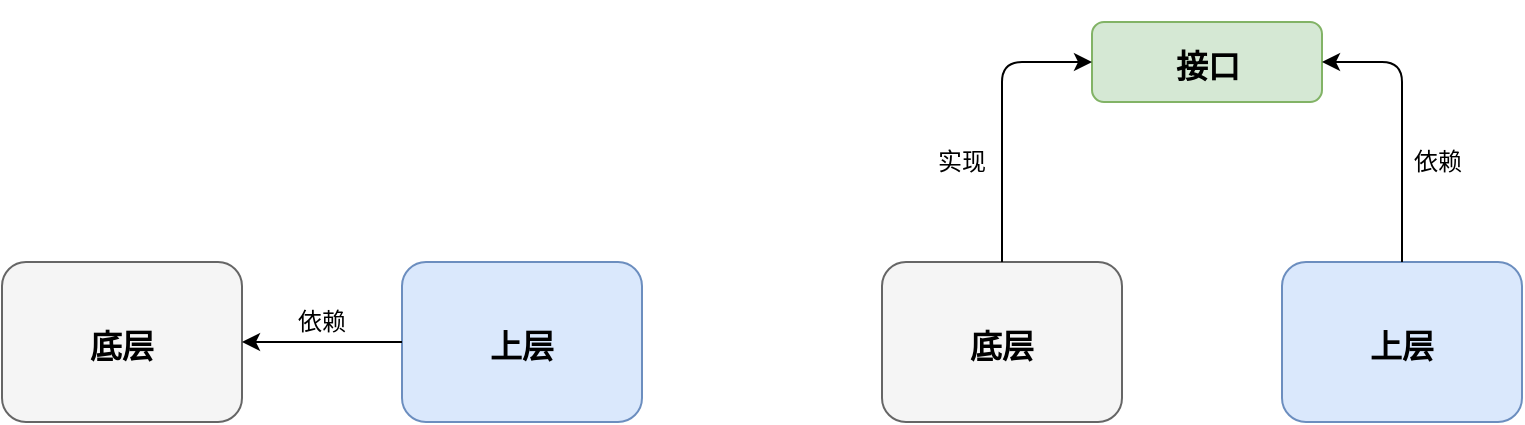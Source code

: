 <mxfile version="14.7.7" type="github">
  <diagram id="D0nQqY81WJLqoDBygyHP" name="第 1 页">
    <mxGraphModel dx="946" dy="621" grid="1" gridSize="10" guides="1" tooltips="1" connect="1" arrows="1" fold="1" page="1" pageScale="1" pageWidth="827" pageHeight="1169" math="0" shadow="0">
      <root>
        <mxCell id="0" />
        <mxCell id="1" parent="0" />
        <mxCell id="ZhuR7z2MztrJqJZCfH-b-1" value="" style="rounded=1;whiteSpace=wrap;html=1;fillColor=#f5f5f5;strokeColor=#666666;fontColor=#333333;" vertex="1" parent="1">
          <mxGeometry x="40" y="280" width="120" height="80" as="geometry" />
        </mxCell>
        <mxCell id="ZhuR7z2MztrJqJZCfH-b-2" value="" style="rounded=1;whiteSpace=wrap;html=1;fillColor=#dae8fc;strokeColor=#6c8ebf;" vertex="1" parent="1">
          <mxGeometry x="240" y="280" width="120" height="80" as="geometry" />
        </mxCell>
        <mxCell id="ZhuR7z2MztrJqJZCfH-b-3" value="" style="rounded=1;whiteSpace=wrap;html=1;fillColor=#f5f5f5;strokeColor=#666666;fontColor=#333333;" vertex="1" parent="1">
          <mxGeometry x="480" y="280" width="120" height="80" as="geometry" />
        </mxCell>
        <mxCell id="ZhuR7z2MztrJqJZCfH-b-4" value="" style="rounded=1;whiteSpace=wrap;html=1;fillColor=#dae8fc;strokeColor=#6c8ebf;" vertex="1" parent="1">
          <mxGeometry x="680" y="280" width="120" height="80" as="geometry" />
        </mxCell>
        <mxCell id="ZhuR7z2MztrJqJZCfH-b-6" value="&lt;h1&gt;&lt;font style=&quot;font-size: 16px&quot; face=&quot;Verdana&quot;&gt;底层&lt;/font&gt;&lt;/h1&gt;" style="text;html=1;strokeColor=none;fillColor=none;align=center;verticalAlign=middle;whiteSpace=wrap;rounded=0;" vertex="1" parent="1">
          <mxGeometry x="65" y="300" width="70" height="40" as="geometry" />
        </mxCell>
        <mxCell id="ZhuR7z2MztrJqJZCfH-b-7" value="&lt;h1&gt;&lt;font style=&quot;font-size: 16px&quot; face=&quot;Verdana&quot;&gt;底层&lt;/font&gt;&lt;/h1&gt;" style="text;html=1;strokeColor=none;fillColor=none;align=center;verticalAlign=middle;whiteSpace=wrap;rounded=0;" vertex="1" parent="1">
          <mxGeometry x="505" y="300" width="70" height="40" as="geometry" />
        </mxCell>
        <mxCell id="ZhuR7z2MztrJqJZCfH-b-8" value="&lt;h1&gt;&lt;font style=&quot;font-size: 16px&quot; face=&quot;Verdana&quot;&gt;上层&lt;/font&gt;&lt;/h1&gt;" style="text;html=1;strokeColor=none;fillColor=none;align=center;verticalAlign=middle;whiteSpace=wrap;rounded=0;" vertex="1" parent="1">
          <mxGeometry x="265" y="300" width="70" height="40" as="geometry" />
        </mxCell>
        <mxCell id="ZhuR7z2MztrJqJZCfH-b-9" value="&lt;h1&gt;&lt;font style=&quot;font-size: 16px&quot; face=&quot;Verdana&quot;&gt;上层&lt;/font&gt;&lt;/h1&gt;" style="text;html=1;strokeColor=none;fillColor=none;align=center;verticalAlign=middle;whiteSpace=wrap;rounded=0;" vertex="1" parent="1">
          <mxGeometry x="705" y="300" width="70" height="40" as="geometry" />
        </mxCell>
        <mxCell id="ZhuR7z2MztrJqJZCfH-b-10" value="" style="endArrow=classic;html=1;exitX=0;exitY=0.5;exitDx=0;exitDy=0;entryX=1;entryY=0.5;entryDx=0;entryDy=0;" edge="1" parent="1" source="ZhuR7z2MztrJqJZCfH-b-2" target="ZhuR7z2MztrJqJZCfH-b-1">
          <mxGeometry relative="1" as="geometry">
            <mxPoint x="320" y="240" as="sourcePoint" />
            <mxPoint x="420" y="240" as="targetPoint" />
          </mxGeometry>
        </mxCell>
        <mxCell id="ZhuR7z2MztrJqJZCfH-b-13" value="依赖" style="text;html=1;strokeColor=none;fillColor=none;align=center;verticalAlign=middle;whiteSpace=wrap;rounded=0;" vertex="1" parent="1">
          <mxGeometry x="180" y="300" width="40" height="20" as="geometry" />
        </mxCell>
        <mxCell id="ZhuR7z2MztrJqJZCfH-b-14" value="" style="rounded=1;whiteSpace=wrap;html=1;fillColor=#d5e8d4;strokeColor=#82b366;" vertex="1" parent="1">
          <mxGeometry x="585" y="160" width="115" height="40" as="geometry" />
        </mxCell>
        <mxCell id="ZhuR7z2MztrJqJZCfH-b-15" value="&lt;h1&gt;&lt;font style=&quot;font-size: 16px&quot; face=&quot;Verdana&quot;&gt;接口&lt;/font&gt;&lt;/h1&gt;" style="text;html=1;strokeColor=none;fillColor=none;align=center;verticalAlign=middle;whiteSpace=wrap;rounded=0;" vertex="1" parent="1">
          <mxGeometry x="607.5" y="160" width="70" height="40" as="geometry" />
        </mxCell>
        <mxCell id="ZhuR7z2MztrJqJZCfH-b-16" value="" style="endArrow=classic;html=1;exitX=0.5;exitY=0;exitDx=0;exitDy=0;entryX=0;entryY=0.5;entryDx=0;entryDy=0;" edge="1" parent="1" source="ZhuR7z2MztrJqJZCfH-b-3" target="ZhuR7z2MztrJqJZCfH-b-14">
          <mxGeometry width="50" height="50" relative="1" as="geometry">
            <mxPoint x="350" y="250" as="sourcePoint" />
            <mxPoint x="400" y="200" as="targetPoint" />
            <Array as="points">
              <mxPoint x="540" y="180" />
            </Array>
          </mxGeometry>
        </mxCell>
        <mxCell id="ZhuR7z2MztrJqJZCfH-b-17" value="" style="endArrow=classic;html=1;exitX=0.5;exitY=0;exitDx=0;exitDy=0;entryX=1;entryY=0.5;entryDx=0;entryDy=0;" edge="1" parent="1" source="ZhuR7z2MztrJqJZCfH-b-4" target="ZhuR7z2MztrJqJZCfH-b-14">
          <mxGeometry width="50" height="50" relative="1" as="geometry">
            <mxPoint x="350" y="250" as="sourcePoint" />
            <mxPoint x="400" y="200" as="targetPoint" />
            <Array as="points">
              <mxPoint x="740" y="180" />
            </Array>
          </mxGeometry>
        </mxCell>
        <mxCell id="ZhuR7z2MztrJqJZCfH-b-18" value="实现" style="text;html=1;strokeColor=none;fillColor=none;align=center;verticalAlign=middle;whiteSpace=wrap;rounded=0;" vertex="1" parent="1">
          <mxGeometry x="500" y="220" width="40" height="20" as="geometry" />
        </mxCell>
        <mxCell id="ZhuR7z2MztrJqJZCfH-b-19" value="依赖" style="text;html=1;strokeColor=none;fillColor=none;align=center;verticalAlign=middle;whiteSpace=wrap;rounded=0;" vertex="1" parent="1">
          <mxGeometry x="738" y="220" width="40" height="20" as="geometry" />
        </mxCell>
      </root>
    </mxGraphModel>
  </diagram>
</mxfile>
